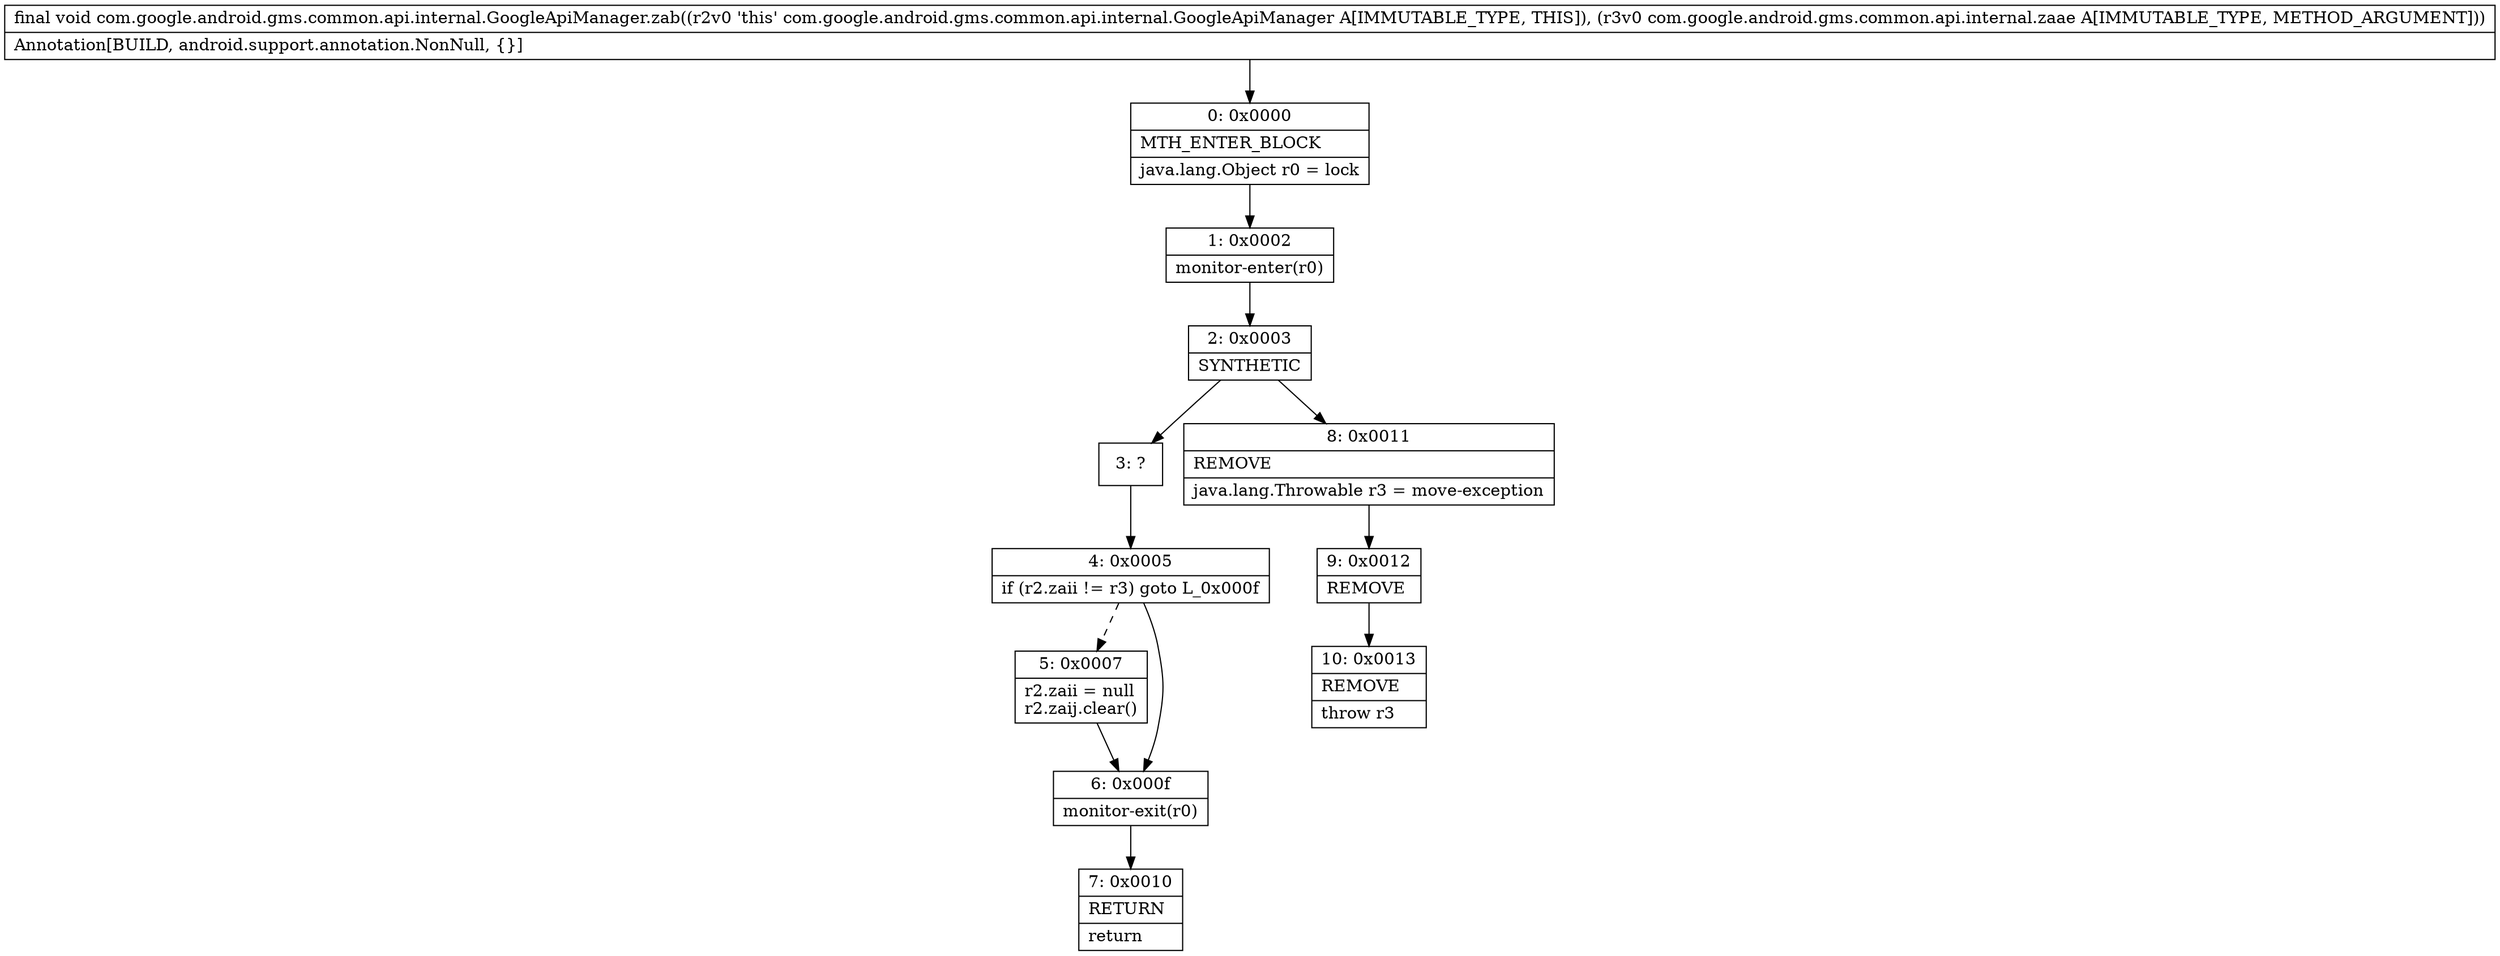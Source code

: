 digraph "CFG forcom.google.android.gms.common.api.internal.GoogleApiManager.zab(Lcom\/google\/android\/gms\/common\/api\/internal\/zaae;)V" {
Node_0 [shape=record,label="{0\:\ 0x0000|MTH_ENTER_BLOCK\l|java.lang.Object r0 = lock\l}"];
Node_1 [shape=record,label="{1\:\ 0x0002|monitor\-enter(r0)\l}"];
Node_2 [shape=record,label="{2\:\ 0x0003|SYNTHETIC\l}"];
Node_3 [shape=record,label="{3\:\ ?}"];
Node_4 [shape=record,label="{4\:\ 0x0005|if (r2.zaii != r3) goto L_0x000f\l}"];
Node_5 [shape=record,label="{5\:\ 0x0007|r2.zaii = null\lr2.zaij.clear()\l}"];
Node_6 [shape=record,label="{6\:\ 0x000f|monitor\-exit(r0)\l}"];
Node_7 [shape=record,label="{7\:\ 0x0010|RETURN\l|return\l}"];
Node_8 [shape=record,label="{8\:\ 0x0011|REMOVE\l|java.lang.Throwable r3 = move\-exception\l}"];
Node_9 [shape=record,label="{9\:\ 0x0012|REMOVE\l}"];
Node_10 [shape=record,label="{10\:\ 0x0013|REMOVE\l|throw r3\l}"];
MethodNode[shape=record,label="{final void com.google.android.gms.common.api.internal.GoogleApiManager.zab((r2v0 'this' com.google.android.gms.common.api.internal.GoogleApiManager A[IMMUTABLE_TYPE, THIS]), (r3v0 com.google.android.gms.common.api.internal.zaae A[IMMUTABLE_TYPE, METHOD_ARGUMENT]))  | Annotation[BUILD, android.support.annotation.NonNull, \{\}]\l}"];
MethodNode -> Node_0;
Node_0 -> Node_1;
Node_1 -> Node_2;
Node_2 -> Node_3;
Node_2 -> Node_8;
Node_3 -> Node_4;
Node_4 -> Node_5[style=dashed];
Node_4 -> Node_6;
Node_5 -> Node_6;
Node_6 -> Node_7;
Node_8 -> Node_9;
Node_9 -> Node_10;
}

